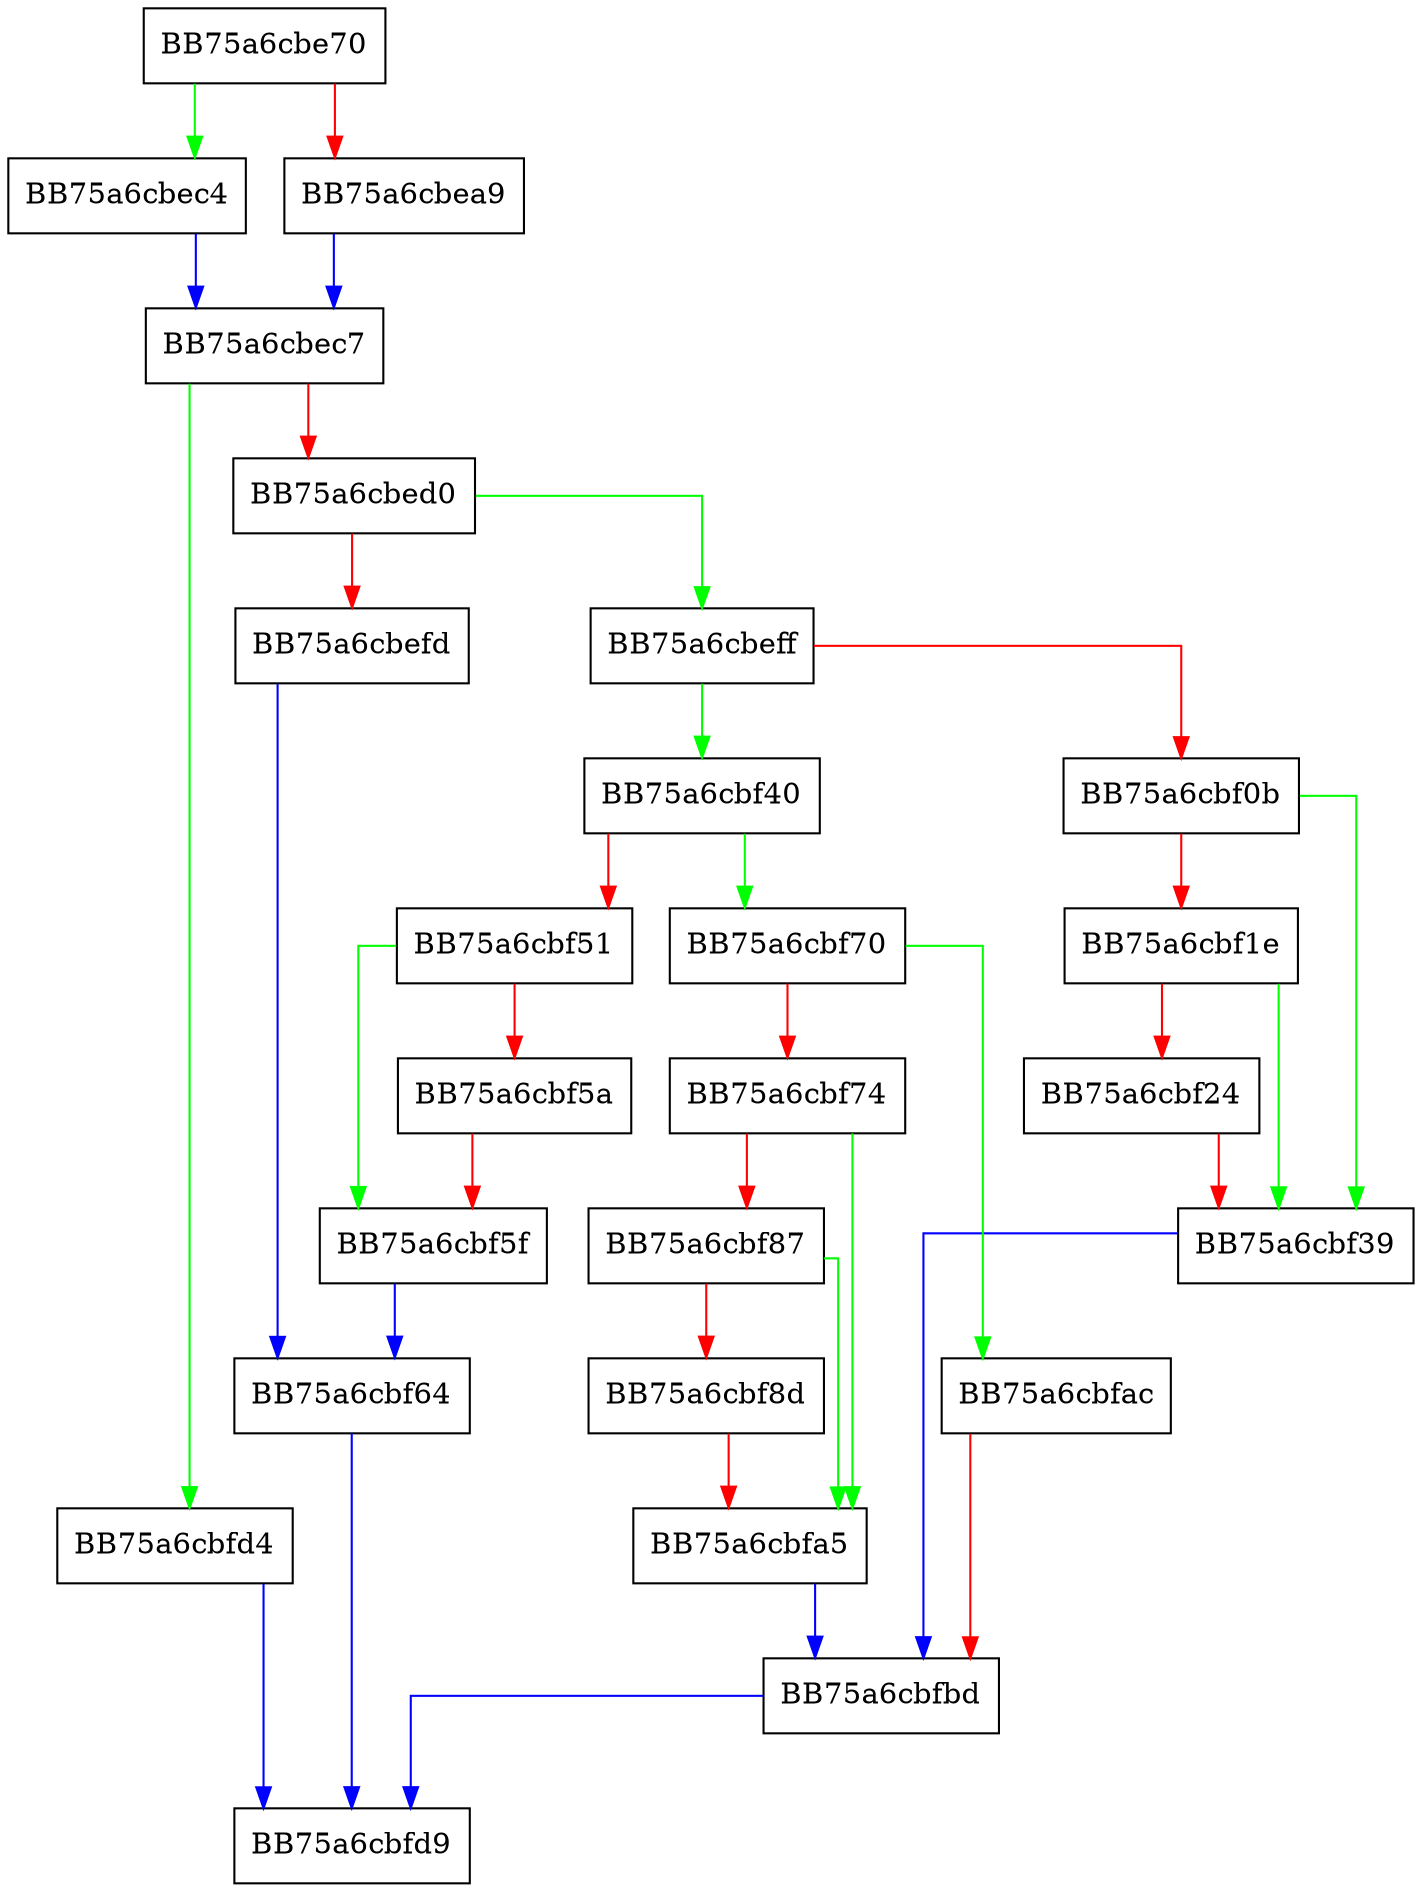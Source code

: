 digraph DeleteAttributeMap {
  node [shape="box"];
  graph [splines=ortho];
  BB75a6cbe70 -> BB75a6cbec4 [color="green"];
  BB75a6cbe70 -> BB75a6cbea9 [color="red"];
  BB75a6cbea9 -> BB75a6cbec7 [color="blue"];
  BB75a6cbec4 -> BB75a6cbec7 [color="blue"];
  BB75a6cbec7 -> BB75a6cbfd4 [color="green"];
  BB75a6cbec7 -> BB75a6cbed0 [color="red"];
  BB75a6cbed0 -> BB75a6cbeff [color="green"];
  BB75a6cbed0 -> BB75a6cbefd [color="red"];
  BB75a6cbefd -> BB75a6cbf64 [color="blue"];
  BB75a6cbeff -> BB75a6cbf40 [color="green"];
  BB75a6cbeff -> BB75a6cbf0b [color="red"];
  BB75a6cbf0b -> BB75a6cbf39 [color="green"];
  BB75a6cbf0b -> BB75a6cbf1e [color="red"];
  BB75a6cbf1e -> BB75a6cbf39 [color="green"];
  BB75a6cbf1e -> BB75a6cbf24 [color="red"];
  BB75a6cbf24 -> BB75a6cbf39 [color="red"];
  BB75a6cbf39 -> BB75a6cbfbd [color="blue"];
  BB75a6cbf40 -> BB75a6cbf70 [color="green"];
  BB75a6cbf40 -> BB75a6cbf51 [color="red"];
  BB75a6cbf51 -> BB75a6cbf5f [color="green"];
  BB75a6cbf51 -> BB75a6cbf5a [color="red"];
  BB75a6cbf5a -> BB75a6cbf5f [color="red"];
  BB75a6cbf5f -> BB75a6cbf64 [color="blue"];
  BB75a6cbf64 -> BB75a6cbfd9 [color="blue"];
  BB75a6cbf70 -> BB75a6cbfac [color="green"];
  BB75a6cbf70 -> BB75a6cbf74 [color="red"];
  BB75a6cbf74 -> BB75a6cbfa5 [color="green"];
  BB75a6cbf74 -> BB75a6cbf87 [color="red"];
  BB75a6cbf87 -> BB75a6cbfa5 [color="green"];
  BB75a6cbf87 -> BB75a6cbf8d [color="red"];
  BB75a6cbf8d -> BB75a6cbfa5 [color="red"];
  BB75a6cbfa5 -> BB75a6cbfbd [color="blue"];
  BB75a6cbfac -> BB75a6cbfbd [color="red"];
  BB75a6cbfbd -> BB75a6cbfd9 [color="blue"];
  BB75a6cbfd4 -> BB75a6cbfd9 [color="blue"];
}